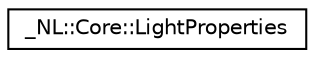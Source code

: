 digraph "Graphical Class Hierarchy"
{
  edge [fontname="Helvetica",fontsize="10",labelfontname="Helvetica",labelfontsize="10"];
  node [fontname="Helvetica",fontsize="10",shape=record];
  rankdir="LR";
  Node0 [label="_NL::Core::LightProperties",height=0.2,width=0.4,color="black", fillcolor="white", style="filled",URL="$struct___n_l_1_1_core_1_1_light_properties.html"];
}
